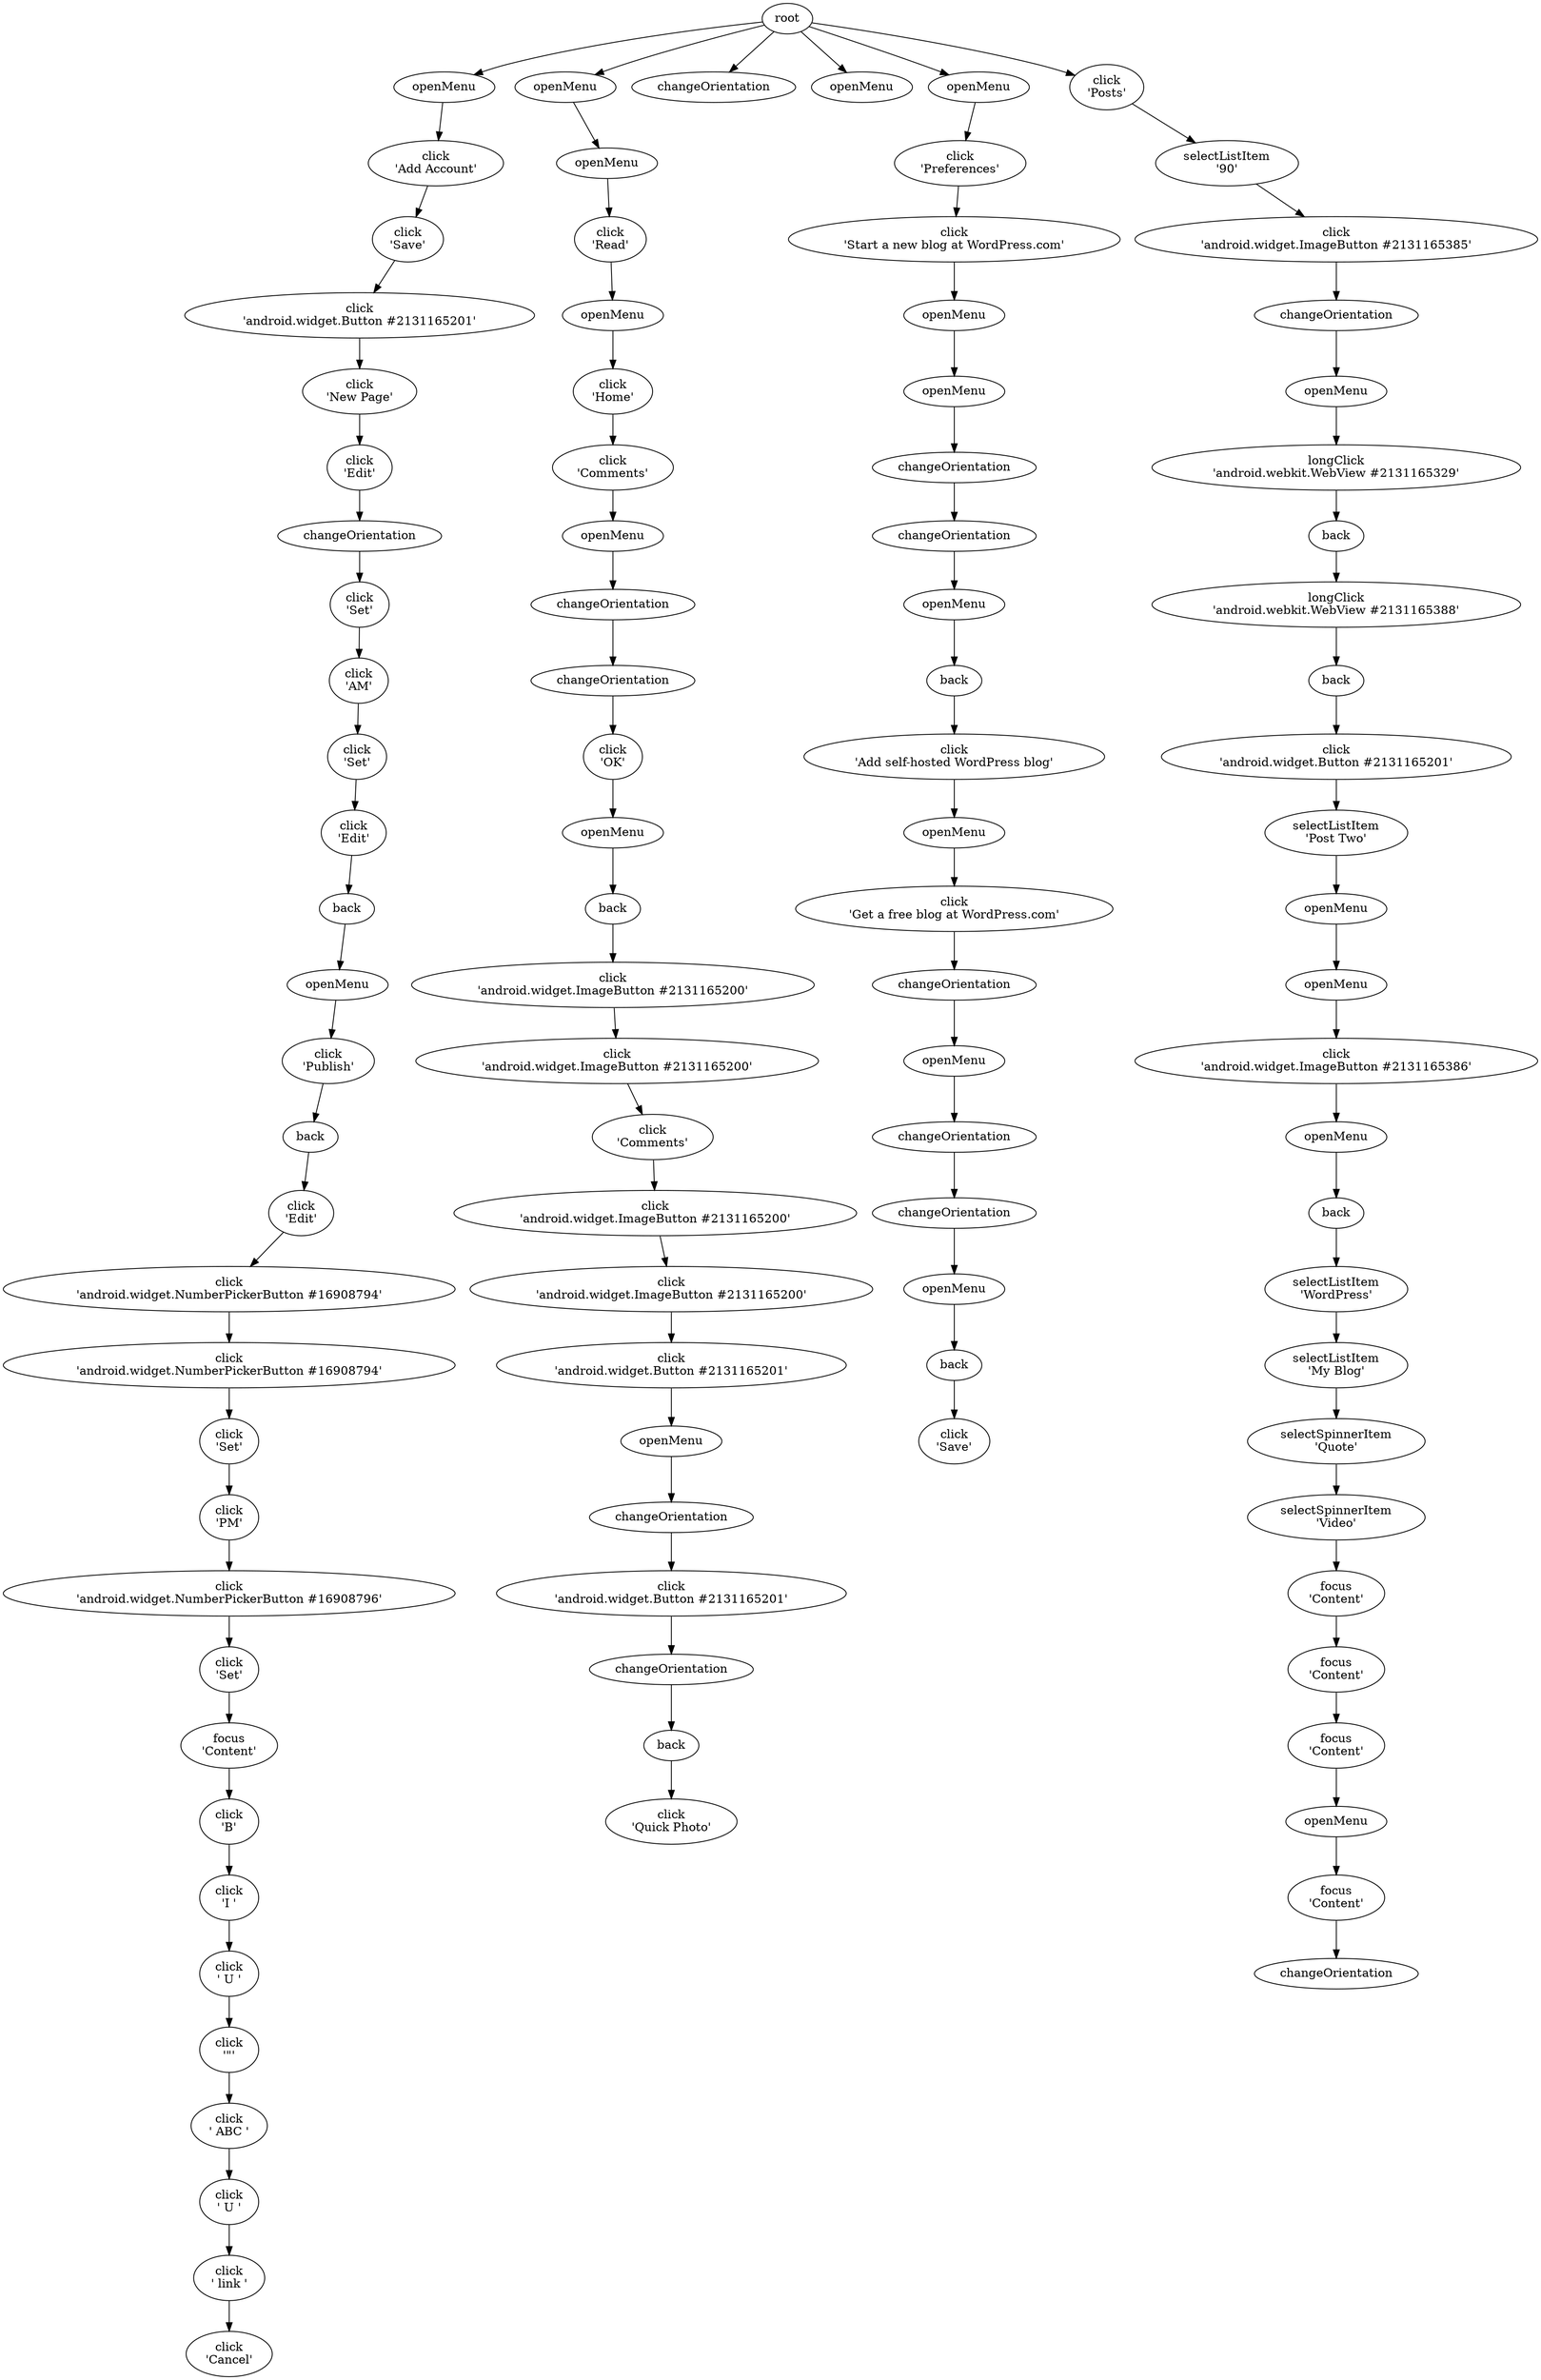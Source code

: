 digraph EFG {

## Edges

	root -> e0;
	e0 -> e2;
	e2 -> e16;
	e16 -> e21;
	e21 -> e40;
	e40 -> e53;
	e53 -> e71;
	e71 -> e81;
	e81 -> e92;
	e92 -> e105;
	e105 -> e111;
	e111 -> e127;
	e127 -> e134;
	e134 -> e138;
	e138 -> e143;
	e143 -> e147;
	e147 -> e152;
	e152 -> e172;
	e172 -> e189;
	e189 -> e200;
	e200 -> e208;
	e208 -> e225;
	e225 -> e230;
	e230 -> e237;
	e237 -> e250;
	e250 -> e263;
	e263 -> e278;
	e278 -> e288;
	e288 -> e299;
	e299 -> e313;
	e313 -> e321;
	root -> e338;
	e338 -> e345;
	e345 -> e358;
	e358 -> e365;
	e365 -> e367;
	e367 -> e382;
	e382 -> e391;
	e391 -> e396;
	e396 -> e400;
	e400 -> e401;
	e401 -> e408;
	e408 -> e412;
	e412 -> e415;
	e415 -> e431;
	e431 -> e445;
	e445 -> e452;
	e452 -> e457;
	e457 -> e474;
	e474 -> e481;
	e481 -> e487;
	e487 -> e489;
	e489 -> e497;
	e497 -> e500;
	e500 -> e508;
	root -> e520;
	root -> e521;
	root -> e523;
	e523 -> e526;
	e526 -> e532;
	e532 -> e539;
	e539 -> e542;
	e542 -> e546;
	e546 -> e549;
	e549 -> e551;
	e551 -> e553;
	e553 -> e558;
	e558 -> e567;
	e567 -> e572;
	e572 -> e578;
	e578 -> e580;
	e580 -> e584;
	e584 -> e587;
	e587 -> e589;
	e589 -> e591;
	e591 -> e595;
	root -> e608;
	e608 -> e617;
	e617 -> e630;
	e630 -> e642;
	e642 -> e645;
	e645 -> e647;
	e647 -> e652;
	e652 -> e659;
	e659 -> e672;
	e672 -> e684;
	e684 -> e690;
	e690 -> e709;
	e709 -> e713;
	e713 -> e717;
	e717 -> e726;
	e726 -> e728;
	e728 -> e732;
	e732 -> e739;
	e739 -> e753;
	e753 -> e774;
	e774 -> e779;
	e779 -> e796;
	e796 -> e808;
	e808 -> e830;
	e830 -> e832;
	e832 -> e855;

## Nodes

	e92 [label="click\n'AM'"];
	e739 [label="selectListItem\n'My Blog'"];
	e345 [label="openMenu"];
	e672 [label="back"];
	e200 [label="click\n'PM'"];
	e732 [label="selectListItem\n'WordPress'"];
	e532 [label="click\n'Start a new blog at WordPress.com'"];
	e474 [label="click\n'android.widget.Button #2131165201'"];
	e299 [label="click\n' U '"];
	e208 [label="click\n'android.widget.NumberPickerButton #16908796'"];
	e539 [label="openMenu"];
	e143 [label="back"];
	e152 [label="click\n'android.widget.NumberPickerButton #16908794'"];
	e147 [label="click\n'Edit'"];
	e138 [label="click\n'Publish'"];
	e400 [label="changeOrientation"];
	e81 [label="click\n'Set'"];
	e684 [label="click\n'android.widget.Button #2131165201'"];
	e608 [label="click\n'Posts'"];
	e489 [label="click\n'android.widget.Button #2131165201'"];
	e542 [label="openMenu"];
	e487 [label="changeOrientation"];
	e546 [label="changeOrientation"];
	e549 [label="changeOrientation"];
	e855 [label="changeOrientation"];
	e481 [label="openMenu"];
	e408 [label="openMenu"];
	e338 [label="openMenu"];
	e401 [label="click\n'OK'"];
	e134 [label="openMenu"];
	e321 [label="click\n'Cancel'"];
	e796 [label="focus\n'Content'"];
	e617 [label="selectListItem\n'90'"];
	e16 [label="click\n'Save'"];
	e127 [label="back"];
	e717 [label="click\n'android.widget.ImageButton #2131165386'"];
	e690 [label="selectListItem\n'Post Two'"];
	e713 [label="openMenu"];
	e172 [label="click\n'android.widget.NumberPickerButton #16908794'"];
	e225 [label="click\n'Set'"];
	e497 [label="changeOrientation"];
	e278 [label="click\n'\"'"];
	e415 [label="click\n'android.widget.ImageButton #2131165200'"];
	e595 [label="click\n'Save'"];
	e412 [label="back"];
	e591 [label="back"];
	e728 [label="back"];
	e21 [label="click\n'android.widget.Button #2131165201'"];
	e521 [label="openMenu"];
	e520 [label="changeOrientation"];
	e726 [label="openMenu"];
	e830 [label="openMenu"];
	e526 [label="click\n'Preferences'"];
	e832 [label="focus\n'Content'"];
	e288 [label="click\n' ABC '"];
	e523 [label="openMenu"];
	e111 [label="click\n'Edit'"];
	e189 [label="click\n'Set'"];
	e313 [label="click\n' link '"];
	e779 [label="focus\n'Content'"];
	e578 [label="changeOrientation"];
	e382 [label="click\n'Comments'"];
	e105 [label="click\n'Set'"];
	e630 [label="click\n'android.widget.ImageButton #2131165385'"];
	e572 [label="click\n'Get a free blog at WordPress.com'"];
	e431 [label="click\n'android.widget.ImageButton #2131165200'"];
	e774 [label="selectSpinnerItem\n'Video'"];
	e709 [label="openMenu"];
	e40 [label="click\n'New Page'"];
	e391 [label="openMenu"];
	e230 [label="focus\n'Content'"];
	e445 [label="click\n'Comments'"];
	e647 [label="longClick\n'android.webkit.WebView #2131165329'"];
	e396 [label="changeOrientation"];
	e589 [label="openMenu"];
	e645 [label="openMenu"];
	e508 [label="click\n'Quick Photo'"];
	e580 [label="openMenu"];
	e642 [label="changeOrientation"];
	e2 [label="click\n'Add Account'"];
	e0 [label="openMenu"];
	e587 [label="changeOrientation"];
	e584 [label="changeOrientation"];
	e500 [label="back"];
	e237 [label="click\n'B'"];
	e457 [label="click\n'android.widget.ImageButton #2131165200'"];
	e263 [label="click\n' U '"];
	e53 [label="click\n'Edit'"];
	e753 [label="selectSpinnerItem\n'Quote'"];
	e367 [label="click\n'Home'"];
	e365 [label="openMenu"];
	e558 [label="click\n'Add self-hosted WordPress blog'"];
	e659 [label="longClick\n'android.webkit.WebView #2131165388'"];
	e551 [label="openMenu"];
	e553 [label="back"];
	e652 [label="back"];
	e452 [label="click\n'android.widget.ImageButton #2131165200'"];
	e250 [label="click\n'I '"];
	e808 [label="focus\n'Content'"];
	e567 [label="openMenu"];
	e358 [label="click\n'Read'"];
	e71 [label="changeOrientation"];

}

